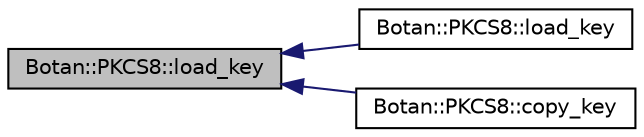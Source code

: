 digraph "Botan::PKCS8::load_key"
{
  edge [fontname="Helvetica",fontsize="10",labelfontname="Helvetica",labelfontsize="10"];
  node [fontname="Helvetica",fontsize="10",shape=record];
  rankdir="LR";
  Node6 [label="Botan::PKCS8::load_key",height=0.2,width=0.4,color="black", fillcolor="grey75", style="filled", fontcolor="black"];
  Node6 -> Node7 [dir="back",color="midnightblue",fontsize="10",style="solid",fontname="Helvetica"];
  Node7 [label="Botan::PKCS8::load_key",height=0.2,width=0.4,color="black", fillcolor="white", style="filled",URL="$namespace_botan_1_1_p_k_c_s8.html#a3d0c7493d43c45f3f6c1f03410132c46"];
  Node6 -> Node8 [dir="back",color="midnightblue",fontsize="10",style="solid",fontname="Helvetica"];
  Node8 [label="Botan::PKCS8::copy_key",height=0.2,width=0.4,color="black", fillcolor="white", style="filled",URL="$namespace_botan_1_1_p_k_c_s8.html#a01138a33ca808e42f3d927459ea05d46"];
}
